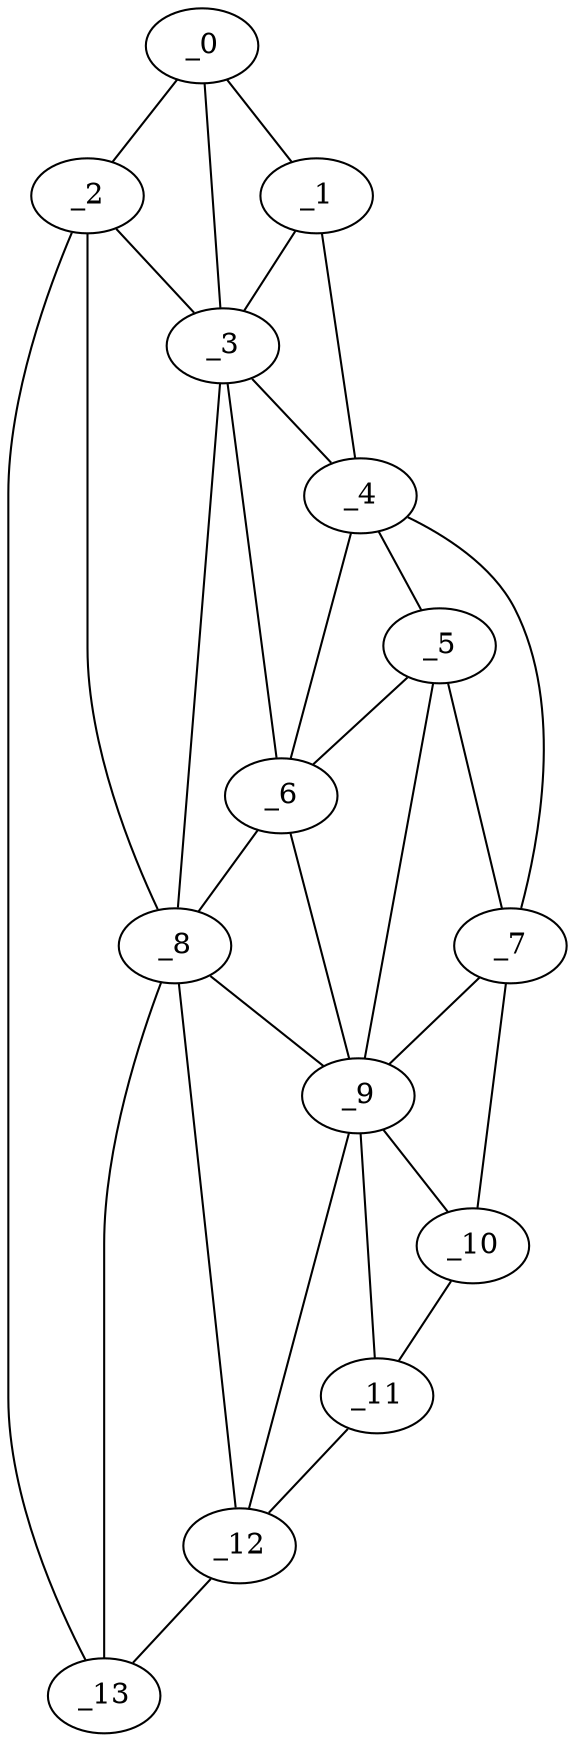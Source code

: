 graph "obj40__80.gxl" {
	_0	 [x=4,
		y=52];
	_1	 [x=5,
		y=49];
	_0 -- _1	 [valence=1];
	_2	 [x=5,
		y=78];
	_0 -- _2	 [valence=1];
	_3	 [x=10,
		y=66];
	_0 -- _3	 [valence=2];
	_1 -- _3	 [valence=2];
	_4	 [x=32,
		y=33];
	_1 -- _4	 [valence=1];
	_2 -- _3	 [valence=2];
	_8	 [x=69,
		y=76];
	_2 -- _8	 [valence=2];
	_13	 [x=123,
		y=92];
	_2 -- _13	 [valence=1];
	_3 -- _4	 [valence=1];
	_6	 [x=63,
		y=56];
	_3 -- _6	 [valence=2];
	_3 -- _8	 [valence=1];
	_5	 [x=62,
		y=29];
	_4 -- _5	 [valence=1];
	_4 -- _6	 [valence=1];
	_7	 [x=67,
		y=24];
	_4 -- _7	 [valence=1];
	_5 -- _6	 [valence=2];
	_5 -- _7	 [valence=2];
	_9	 [x=81,
		y=50];
	_5 -- _9	 [valence=1];
	_6 -- _8	 [valence=2];
	_6 -- _9	 [valence=2];
	_7 -- _9	 [valence=2];
	_10	 [x=91,
		y=27];
	_7 -- _10	 [valence=1];
	_8 -- _9	 [valence=2];
	_12	 [x=123,
		y=62];
	_8 -- _12	 [valence=1];
	_8 -- _13	 [valence=2];
	_9 -- _10	 [valence=2];
	_11	 [x=99,
		y=28];
	_9 -- _11	 [valence=2];
	_9 -- _12	 [valence=2];
	_10 -- _11	 [valence=1];
	_11 -- _12	 [valence=1];
	_12 -- _13	 [valence=1];
}
